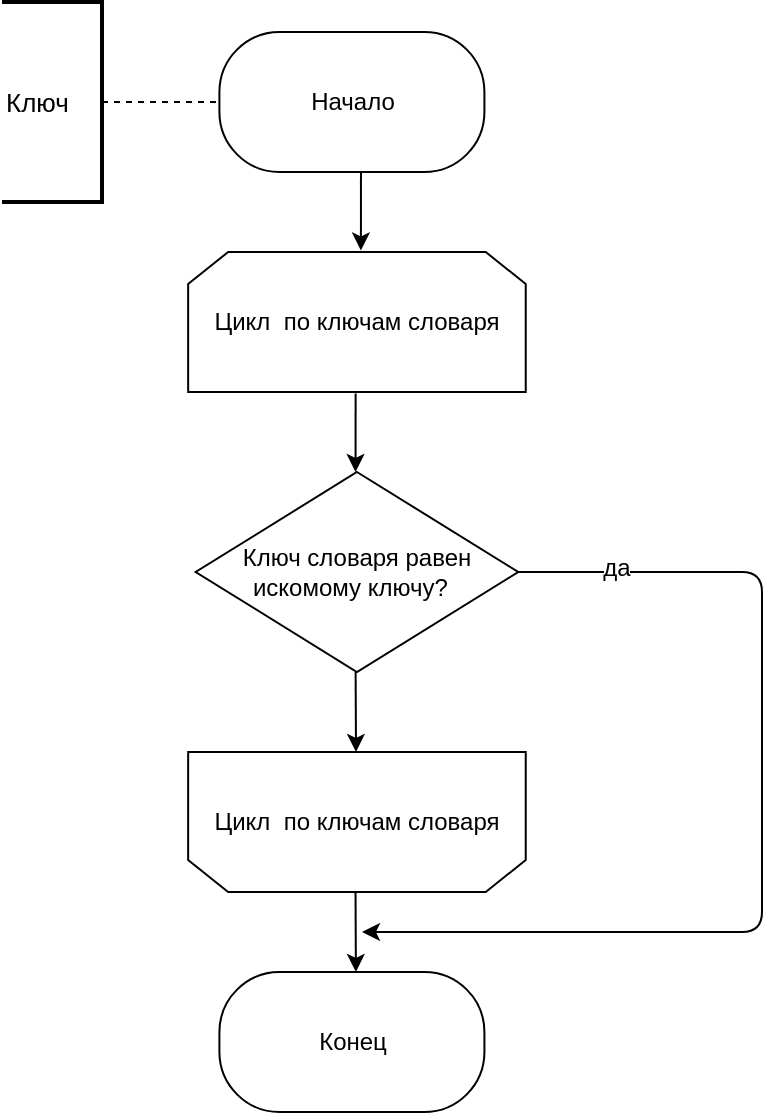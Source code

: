 <mxfile version="14.1.2" type="device"><diagram id="BjiO_fK0GudBhRSHpEPe" name="Page-1"><mxGraphModel dx="1351" dy="823" grid="1" gridSize="10" guides="1" tooltips="1" connect="1" arrows="1" fold="1" page="1" pageScale="1" pageWidth="827" pageHeight="1169" math="0" shadow="0"><root><mxCell id="0"/><mxCell id="1" parent="0"/><mxCell id="agkX4Lh6OkMtpgwpdLsP-276" value="" style="endArrow=classic;html=1;exitX=0.5;exitY=1;exitDx=0;exitDy=0;entryX=0.51;entryY=-0.011;entryDx=0;entryDy=0;entryPerimeter=0;" parent="1" edge="1"><mxGeometry width="50" height="50" relative="1" as="geometry"><mxPoint x="279.49" y="860" as="sourcePoint"/><mxPoint x="279.444" y="899.23" as="targetPoint"/></mxGeometry></mxCell><mxCell id="agkX4Lh6OkMtpgwpdLsP-294" value="Начало" style="rounded=1;whiteSpace=wrap;html=1;arcSize=43;" parent="1" vertex="1"><mxGeometry x="208.7" y="790" width="132.51" height="70" as="geometry"/></mxCell><mxCell id="vk2p7MHMyIftJk1WSXyf-11" value="Цикл &amp;nbsp;по ключам словаря" style="shape=loopLimit;whiteSpace=wrap;html=1;" vertex="1" parent="1"><mxGeometry x="193.08" y="900" width="168.79" height="70" as="geometry"/></mxCell><mxCell id="vk2p7MHMyIftJk1WSXyf-32" value="" style="endArrow=classic;html=1;exitX=0.5;exitY=1;exitDx=0;exitDy=0;entryX=0.51;entryY=-0.011;entryDx=0;entryDy=0;entryPerimeter=0;" edge="1" parent="1"><mxGeometry width="50" height="50" relative="1" as="geometry"><mxPoint x="276.81" y="970.77" as="sourcePoint"/><mxPoint x="276.764" y="1010" as="targetPoint"/></mxGeometry></mxCell><mxCell id="vk2p7MHMyIftJk1WSXyf-33" value="" style="endArrow=classic;html=1;exitX=0.5;exitY=1;exitDx=0;exitDy=0;" edge="1" parent="1"><mxGeometry width="50" height="50" relative="1" as="geometry"><mxPoint x="276.81" y="1110" as="sourcePoint"/><mxPoint x="277" y="1150" as="targetPoint"/></mxGeometry></mxCell><mxCell id="vk2p7MHMyIftJk1WSXyf-51" value="Ключ словаря равен искомому ключу? &amp;nbsp;" style="rhombus;whiteSpace=wrap;html=1;" vertex="1" parent="1"><mxGeometry x="196.82" y="1010" width="161.3" height="100" as="geometry"/></mxCell><mxCell id="vk2p7MHMyIftJk1WSXyf-95" value="&lt;font style=&quot;font-size: 13px&quot;&gt;Ключ &amp;nbsp;&lt;/font&gt;" style="strokeWidth=2;html=1;shape=mxgraph.flowchart.annotation_1;align=left;pointerEvents=1;direction=west;" vertex="1" parent="1"><mxGeometry x="100" y="775" width="50" height="100" as="geometry"/></mxCell><mxCell id="vk2p7MHMyIftJk1WSXyf-98" value="" style="endArrow=none;dashed=1;html=1;entryX=0;entryY=0.5;entryDx=0;entryDy=0;exitX=0;exitY=0.5;exitDx=0;exitDy=0;exitPerimeter=0;" edge="1" parent="1" source="vk2p7MHMyIftJk1WSXyf-95" target="agkX4Lh6OkMtpgwpdLsP-294"><mxGeometry width="50" height="50" relative="1" as="geometry"><mxPoint x="143.08" y="850" as="sourcePoint"/><mxPoint x="193.08" y="800" as="targetPoint"/></mxGeometry></mxCell><mxCell id="vk2p7MHMyIftJk1WSXyf-99" value="Цикл &amp;nbsp;по ключам словаря" style="shape=loopLimit;whiteSpace=wrap;html=1;direction=west;" vertex="1" parent="1"><mxGeometry x="193.08" y="1150" width="168.79" height="70" as="geometry"/></mxCell><mxCell id="vk2p7MHMyIftJk1WSXyf-100" value="" style="endArrow=classic;html=1;exitX=0.5;exitY=1;exitDx=0;exitDy=0;" edge="1" parent="1"><mxGeometry width="50" height="50" relative="1" as="geometry"><mxPoint x="276.76" y="1220" as="sourcePoint"/><mxPoint x="276.95" y="1260" as="targetPoint"/></mxGeometry></mxCell><mxCell id="vk2p7MHMyIftJk1WSXyf-101" value="Конец" style="rounded=1;whiteSpace=wrap;html=1;arcSize=43;" vertex="1" parent="1"><mxGeometry x="208.7" y="1260" width="132.51" height="70" as="geometry"/></mxCell><mxCell id="vk2p7MHMyIftJk1WSXyf-102" value="" style="endArrow=classic;html=1;exitX=1;exitY=0.5;exitDx=0;exitDy=0;" edge="1" parent="1" source="vk2p7MHMyIftJk1WSXyf-51"><mxGeometry width="50" height="50" relative="1" as="geometry"><mxPoint x="360" y="1060" as="sourcePoint"/><mxPoint x="280" y="1240" as="targetPoint"/><Array as="points"><mxPoint x="480" y="1060"/><mxPoint x="480" y="1240"/></Array></mxGeometry></mxCell><mxCell id="vk2p7MHMyIftJk1WSXyf-103" value="&lt;font style=&quot;font-size: 12px&quot;&gt;да&lt;/font&gt;" style="edgeLabel;html=1;align=center;verticalAlign=middle;resizable=0;points=[];" vertex="1" connectable="0" parent="vk2p7MHMyIftJk1WSXyf-102"><mxGeometry x="-0.803" y="2" relative="1" as="geometry"><mxPoint x="-1" as="offset"/></mxGeometry></mxCell></root></mxGraphModel></diagram></mxfile>
